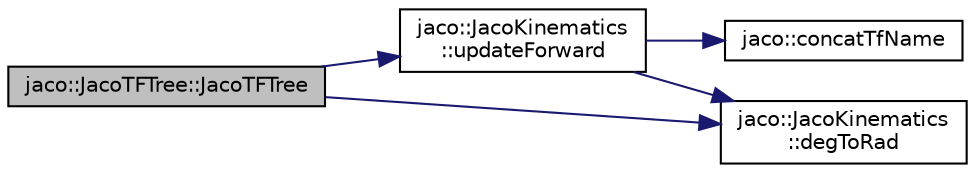 digraph "jaco::JacoTFTree::JacoTFTree"
{
  edge [fontname="Helvetica",fontsize="10",labelfontname="Helvetica",labelfontsize="10"];
  node [fontname="Helvetica",fontsize="10",shape=record];
  rankdir="LR";
  Node1 [label="jaco::JacoTFTree::JacoTFTree",height=0.2,width=0.4,color="black", fillcolor="grey75", style="filled", fontcolor="black"];
  Node1 -> Node2 [color="midnightblue",fontsize="10",style="solid"];
  Node2 [label="jaco::JacoKinematics\l::updateForward",height=0.2,width=0.4,color="black", fillcolor="white", style="filled",URL="$classjaco_1_1_jaco_kinematics.html#a605302243138ca469a7a416be25a6804"];
  Node2 -> Node3 [color="midnightblue",fontsize="10",style="solid"];
  Node3 [label="jaco::concatTfName",height=0.2,width=0.4,color="black", fillcolor="white", style="filled",URL="$namespacejaco.html#a6320c11725be13d2957c4e3f474d62f8"];
  Node2 -> Node4 [color="midnightblue",fontsize="10",style="solid"];
  Node4 [label="jaco::JacoKinematics\l::degToRad",height=0.2,width=0.4,color="black", fillcolor="white", style="filled",URL="$classjaco_1_1_jaco_kinematics.html#a340eda126d97aa3700cc5dc8be89aa39"];
  Node1 -> Node4 [color="midnightblue",fontsize="10",style="solid"];
}
